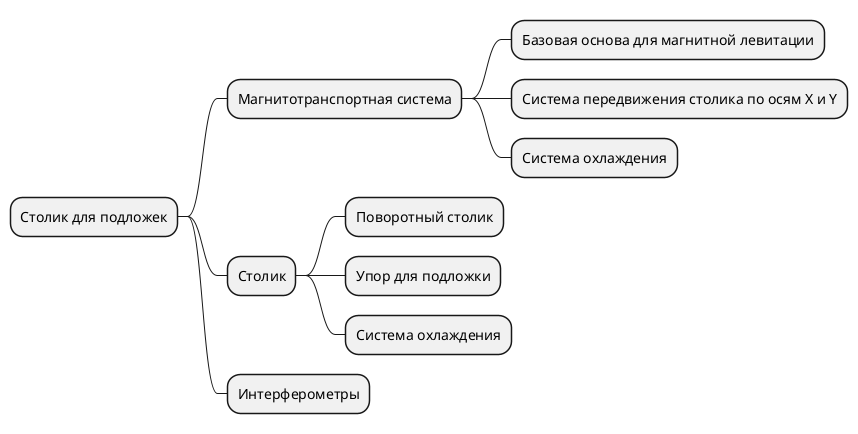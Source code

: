 @startmindmap
* Столик для подложек
** Магнитотранспортная система
*** Базовая основа для магнитной левитации
*** Система передвижения столика по осям X и Y
*** Система охлаждения
** Столик
*** Поворотный столик
*** Упор для подложки
*** Система охлаждения
** Интерферометры
@endmindmap